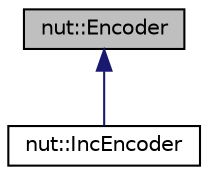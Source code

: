 digraph "nut::Encoder"
{
 // LATEX_PDF_SIZE
  edge [fontname="Helvetica",fontsize="10",labelfontname="Helvetica",labelfontsize="10"];
  node [fontname="Helvetica",fontsize="10",shape=record];
  Node1 [label="nut::Encoder",height=0.2,width=0.4,color="black", fillcolor="grey75", style="filled", fontcolor="black",tooltip="エンコーダ基底純粋仮想クラス"];
  Node1 -> Node2 [dir="back",color="midnightblue",fontsize="10",style="solid",fontname="Helvetica"];
  Node2 [label="nut::IncEncoder",height=0.2,width=0.4,color="black", fillcolor="white", style="filled",URL="$dd/de6/classnut_1_1_inc_encoder.html",tooltip="インクリメンタル型エンコーダクラス"];
}
